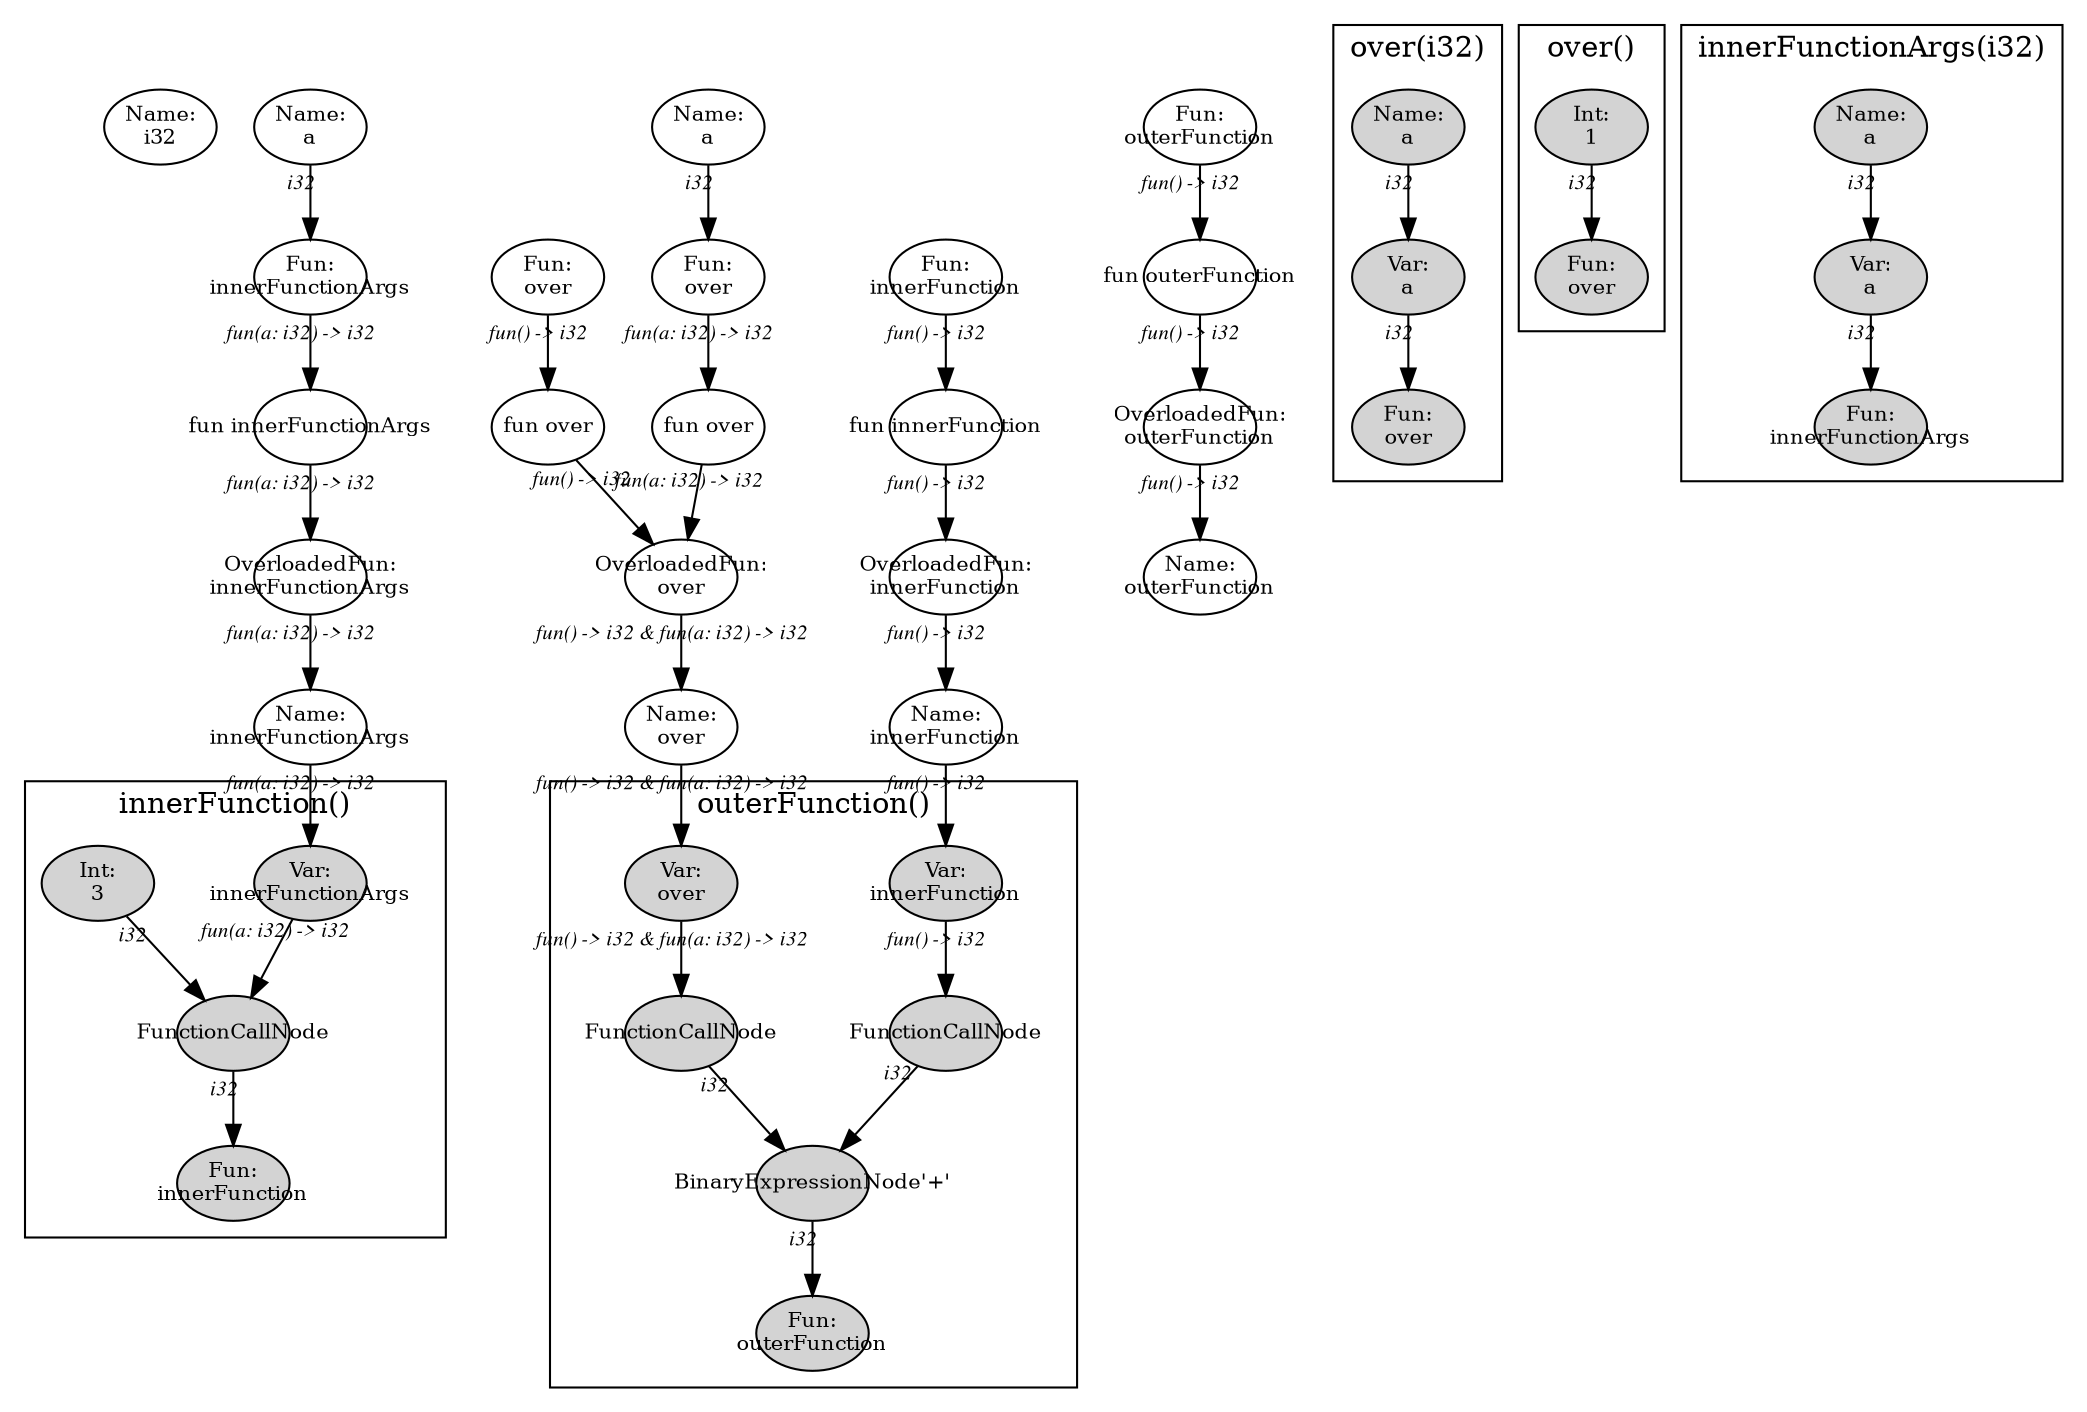 digraph Document {
  node [fixedsize=shape fontsize=10]
  1 [label="Name:\ni32"];
  2 [label="OverloadedFun:\ninnerFunctionArgs"];
  3 [label="fun innerFunctionArgs"];
  4 [label="Fun:\ninnerFunctionArgs"];
  5 [label="Name:\na"];
  6 [label="Name:\ninnerFunctionArgs"];
  7 [label="OverloadedFun:\ninnerFunction"];
  8 [label="fun innerFunction"];
  9 [label="Fun:\ninnerFunction"];
  10 [label="Name:\ninnerFunction"];
  11 [label="OverloadedFun:\nover"];
  12 [label="fun over"];
  13 [label="Fun:\nover"];
  14 [label="fun over"];
  15 [label="Fun:\nover"];
  16 [label="Name:\na"];
  17 [label="Name:\nover"];
  18 [label="OverloadedFun:\nouterFunction"];
  19 [label="fun outerFunction"];
  20 [label="Fun:\nouterFunction"];
  21 [label="Name:\nouterFunction"];
  subgraph cluster0 {
    node [style=filled];
    22 [label="BinaryExpressionNode'+'"];
    23 [label="FunctionCallNode"];
    24 [label="Var:\ninnerFunction"];
    25 [label="FunctionCallNode"];
    26 [label="Var:\nover"];
    27 [label="Fun:\nouterFunction"];
    22 -> 27[taillabel="i32" labeldistance="1" fontname="times  italic" fontsize = 10  ];
    23 -> 22[taillabel="i32" labeldistance="1" fontname="times  italic" fontsize = 10  ];
    24 -> 23[taillabel="fun() -> i32" labeldistance="1" fontname="times  italic" fontsize = 10  ];
    25 -> 22[taillabel="i32" labeldistance="1" fontname="times  italic" fontsize = 10  ];
    26 -> 25[taillabel="fun() -> i32 & fun(a: i32) -> i32" labeldistance="1" fontname="times  italic" fontsize = 10  ];
  label = "outerFunction()";
}
  subgraph cluster1 {
    node [style=filled];
    28 [label="Name:\na"];
    29 [label="Var:\na"];
    30 [label="Fun:\nover"];
    28 -> 29[taillabel="i32" labeldistance="1" fontname="times  italic" fontsize = 10  ];
    29 -> 30[taillabel="i32" labeldistance="1" fontname="times  italic" fontsize = 10  ];
  label = "over(i32)";
}
  subgraph cluster2 {
    node [style=filled];
    31 [label="Int:\n1"];
    32 [label="Fun:\nover"];
    31 -> 32[taillabel="i32" labeldistance="1" fontname="times  italic" fontsize = 10  ];
  label = "over()";
}
  subgraph cluster3 {
    node [style=filled];
    33 [label="FunctionCallNode"];
    34 [label="Var:\ninnerFunctionArgs"];
    35 [label="Int:\n3"];
    36 [label="Fun:\ninnerFunction"];
    33 -> 36[taillabel="i32" labeldistance="1" fontname="times  italic" fontsize = 10  ];
    34 -> 33[taillabel="fun(a: i32) -> i32" labeldistance="1" fontname="times  italic" fontsize = 10  ];
    35 -> 33[taillabel="i32" labeldistance="1" fontname="times  italic" fontsize = 10  ];
  label = "innerFunction()";
}
  subgraph cluster4 {
    node [style=filled];
    37 [label="Name:\na"];
    38 [label="Var:\na"];
    39 [label="Fun:\ninnerFunctionArgs"];
    37 -> 38[taillabel="i32" labeldistance="1" fontname="times  italic" fontsize = 10  ];
    38 -> 39[taillabel="i32" labeldistance="1" fontname="times  italic" fontsize = 10  ];
  label = "innerFunctionArgs(i32)";
}
  2 -> 6[taillabel="fun(a: i32) -> i32" labeldistance="1" fontname="times  italic" fontsize = 10  ];
  3 -> 2[taillabel="fun(a: i32) -> i32" labeldistance="1" fontname="times  italic" fontsize = 10  ];
  4 -> 3[taillabel="fun(a: i32) -> i32" labeldistance="1" fontname="times  italic" fontsize = 10  ];
  5 -> 4[taillabel="i32" labeldistance="1" fontname="times  italic" fontsize = 10  ];
  6 -> 34[taillabel="fun(a: i32) -> i32" labeldistance="1" fontname="times  italic" fontsize = 10  ];
  7 -> 10[taillabel="fun() -> i32" labeldistance="1" fontname="times  italic" fontsize = 10  ];
  8 -> 7[taillabel="fun() -> i32" labeldistance="1" fontname="times  italic" fontsize = 10  ];
  9 -> 8[taillabel="fun() -> i32" labeldistance="1" fontname="times  italic" fontsize = 10  ];
  10 -> 24[taillabel="fun() -> i32" labeldistance="1" fontname="times  italic" fontsize = 10  ];
  11 -> 17[taillabel="fun() -> i32 & fun(a: i32) -> i32" labeldistance="1" fontname="times  italic" fontsize = 10  ];
  12 -> 11[taillabel="fun() -> i32" labeldistance="1" fontname="times  italic" fontsize = 10  ];
  13 -> 12[taillabel="fun() -> i32" labeldistance="1" fontname="times  italic" fontsize = 10  ];
  14 -> 11[taillabel="fun(a: i32) -> i32" labeldistance="1" fontname="times  italic" fontsize = 10  ];
  15 -> 14[taillabel="fun(a: i32) -> i32" labeldistance="1" fontname="times  italic" fontsize = 10  ];
  16 -> 15[taillabel="i32" labeldistance="1" fontname="times  italic" fontsize = 10  ];
  17 -> 26[taillabel="fun() -> i32 & fun(a: i32) -> i32" labeldistance="1" fontname="times  italic" fontsize = 10  ];
  18 -> 21[taillabel="fun() -> i32" labeldistance="1" fontname="times  italic" fontsize = 10  ];
  19 -> 18[taillabel="fun() -> i32" labeldistance="1" fontname="times  italic" fontsize = 10  ];
  20 -> 19[taillabel="fun() -> i32" labeldistance="1" fontname="times  italic" fontsize = 10  ];
  label="";
}
